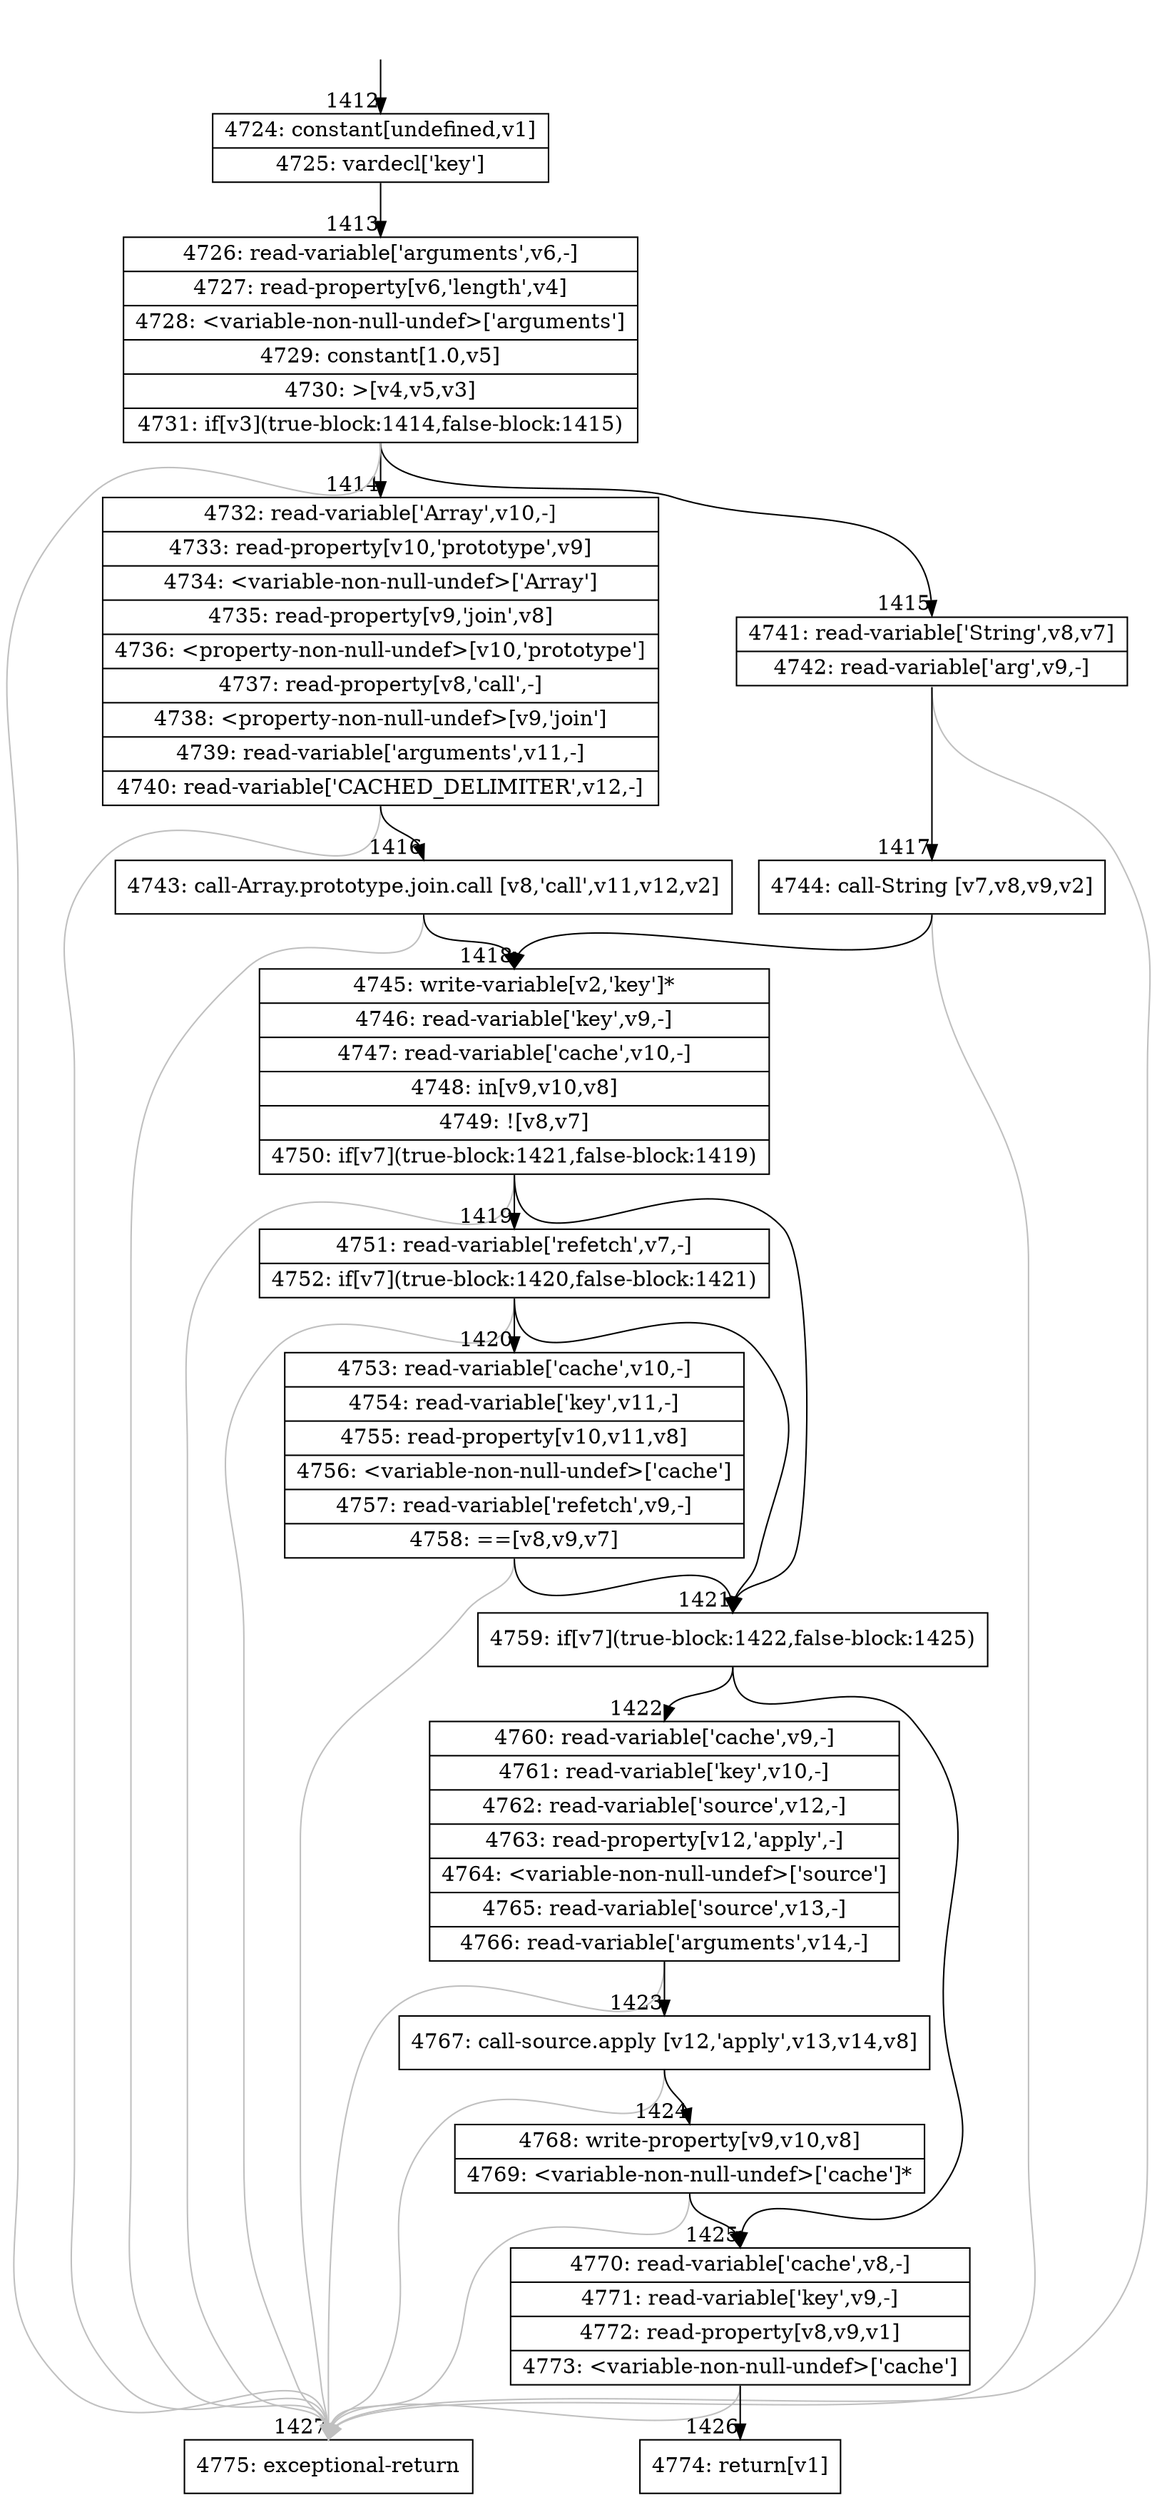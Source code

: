 digraph {
rankdir="TD"
BB_entry86[shape=none,label=""];
BB_entry86 -> BB1412 [tailport=s, headport=n, headlabel="    1412"]
BB1412 [shape=record label="{4724: constant[undefined,v1]|4725: vardecl['key']}" ] 
BB1412 -> BB1413 [tailport=s, headport=n, headlabel="      1413"]
BB1413 [shape=record label="{4726: read-variable['arguments',v6,-]|4727: read-property[v6,'length',v4]|4728: \<variable-non-null-undef\>['arguments']|4729: constant[1.0,v5]|4730: \>[v4,v5,v3]|4731: if[v3](true-block:1414,false-block:1415)}" ] 
BB1413 -> BB1414 [tailport=s, headport=n, headlabel="      1414"]
BB1413 -> BB1415 [tailport=s, headport=n, headlabel="      1415"]
BB1413 -> BB1427 [tailport=s, headport=n, color=gray, headlabel="      1427"]
BB1414 [shape=record label="{4732: read-variable['Array',v10,-]|4733: read-property[v10,'prototype',v9]|4734: \<variable-non-null-undef\>['Array']|4735: read-property[v9,'join',v8]|4736: \<property-non-null-undef\>[v10,'prototype']|4737: read-property[v8,'call',-]|4738: \<property-non-null-undef\>[v9,'join']|4739: read-variable['arguments',v11,-]|4740: read-variable['CACHED_DELIMITER',v12,-]}" ] 
BB1414 -> BB1416 [tailport=s, headport=n, headlabel="      1416"]
BB1414 -> BB1427 [tailport=s, headport=n, color=gray]
BB1415 [shape=record label="{4741: read-variable['String',v8,v7]|4742: read-variable['arg',v9,-]}" ] 
BB1415 -> BB1417 [tailport=s, headport=n, headlabel="      1417"]
BB1415 -> BB1427 [tailport=s, headport=n, color=gray]
BB1416 [shape=record label="{4743: call-Array.prototype.join.call [v8,'call',v11,v12,v2]}" ] 
BB1416 -> BB1418 [tailport=s, headport=n, headlabel="      1418"]
BB1416 -> BB1427 [tailport=s, headport=n, color=gray]
BB1417 [shape=record label="{4744: call-String [v7,v8,v9,v2]}" ] 
BB1417 -> BB1418 [tailport=s, headport=n]
BB1417 -> BB1427 [tailport=s, headport=n, color=gray]
BB1418 [shape=record label="{4745: write-variable[v2,'key']*|4746: read-variable['key',v9,-]|4747: read-variable['cache',v10,-]|4748: in[v9,v10,v8]|4749: ![v8,v7]|4750: if[v7](true-block:1421,false-block:1419)}" ] 
BB1418 -> BB1421 [tailport=s, headport=n, headlabel="      1421"]
BB1418 -> BB1419 [tailport=s, headport=n, headlabel="      1419"]
BB1418 -> BB1427 [tailport=s, headport=n, color=gray]
BB1419 [shape=record label="{4751: read-variable['refetch',v7,-]|4752: if[v7](true-block:1420,false-block:1421)}" ] 
BB1419 -> BB1421 [tailport=s, headport=n]
BB1419 -> BB1420 [tailport=s, headport=n, headlabel="      1420"]
BB1419 -> BB1427 [tailport=s, headport=n, color=gray]
BB1420 [shape=record label="{4753: read-variable['cache',v10,-]|4754: read-variable['key',v11,-]|4755: read-property[v10,v11,v8]|4756: \<variable-non-null-undef\>['cache']|4757: read-variable['refetch',v9,-]|4758: ==[v8,v9,v7]}" ] 
BB1420 -> BB1421 [tailport=s, headport=n]
BB1420 -> BB1427 [tailport=s, headport=n, color=gray]
BB1421 [shape=record label="{4759: if[v7](true-block:1422,false-block:1425)}" ] 
BB1421 -> BB1422 [tailport=s, headport=n, headlabel="      1422"]
BB1421 -> BB1425 [tailport=s, headport=n, headlabel="      1425"]
BB1422 [shape=record label="{4760: read-variable['cache',v9,-]|4761: read-variable['key',v10,-]|4762: read-variable['source',v12,-]|4763: read-property[v12,'apply',-]|4764: \<variable-non-null-undef\>['source']|4765: read-variable['source',v13,-]|4766: read-variable['arguments',v14,-]}" ] 
BB1422 -> BB1423 [tailport=s, headport=n, headlabel="      1423"]
BB1422 -> BB1427 [tailport=s, headport=n, color=gray]
BB1423 [shape=record label="{4767: call-source.apply [v12,'apply',v13,v14,v8]}" ] 
BB1423 -> BB1424 [tailport=s, headport=n, headlabel="      1424"]
BB1423 -> BB1427 [tailport=s, headport=n, color=gray]
BB1424 [shape=record label="{4768: write-property[v9,v10,v8]|4769: \<variable-non-null-undef\>['cache']*}" ] 
BB1424 -> BB1425 [tailport=s, headport=n]
BB1424 -> BB1427 [tailport=s, headport=n, color=gray]
BB1425 [shape=record label="{4770: read-variable['cache',v8,-]|4771: read-variable['key',v9,-]|4772: read-property[v8,v9,v1]|4773: \<variable-non-null-undef\>['cache']}" ] 
BB1425 -> BB1426 [tailport=s, headport=n, headlabel="      1426"]
BB1425 -> BB1427 [tailport=s, headport=n, color=gray]
BB1426 [shape=record label="{4774: return[v1]}" ] 
BB1427 [shape=record label="{4775: exceptional-return}" ] 
//#$~ 2465
}
